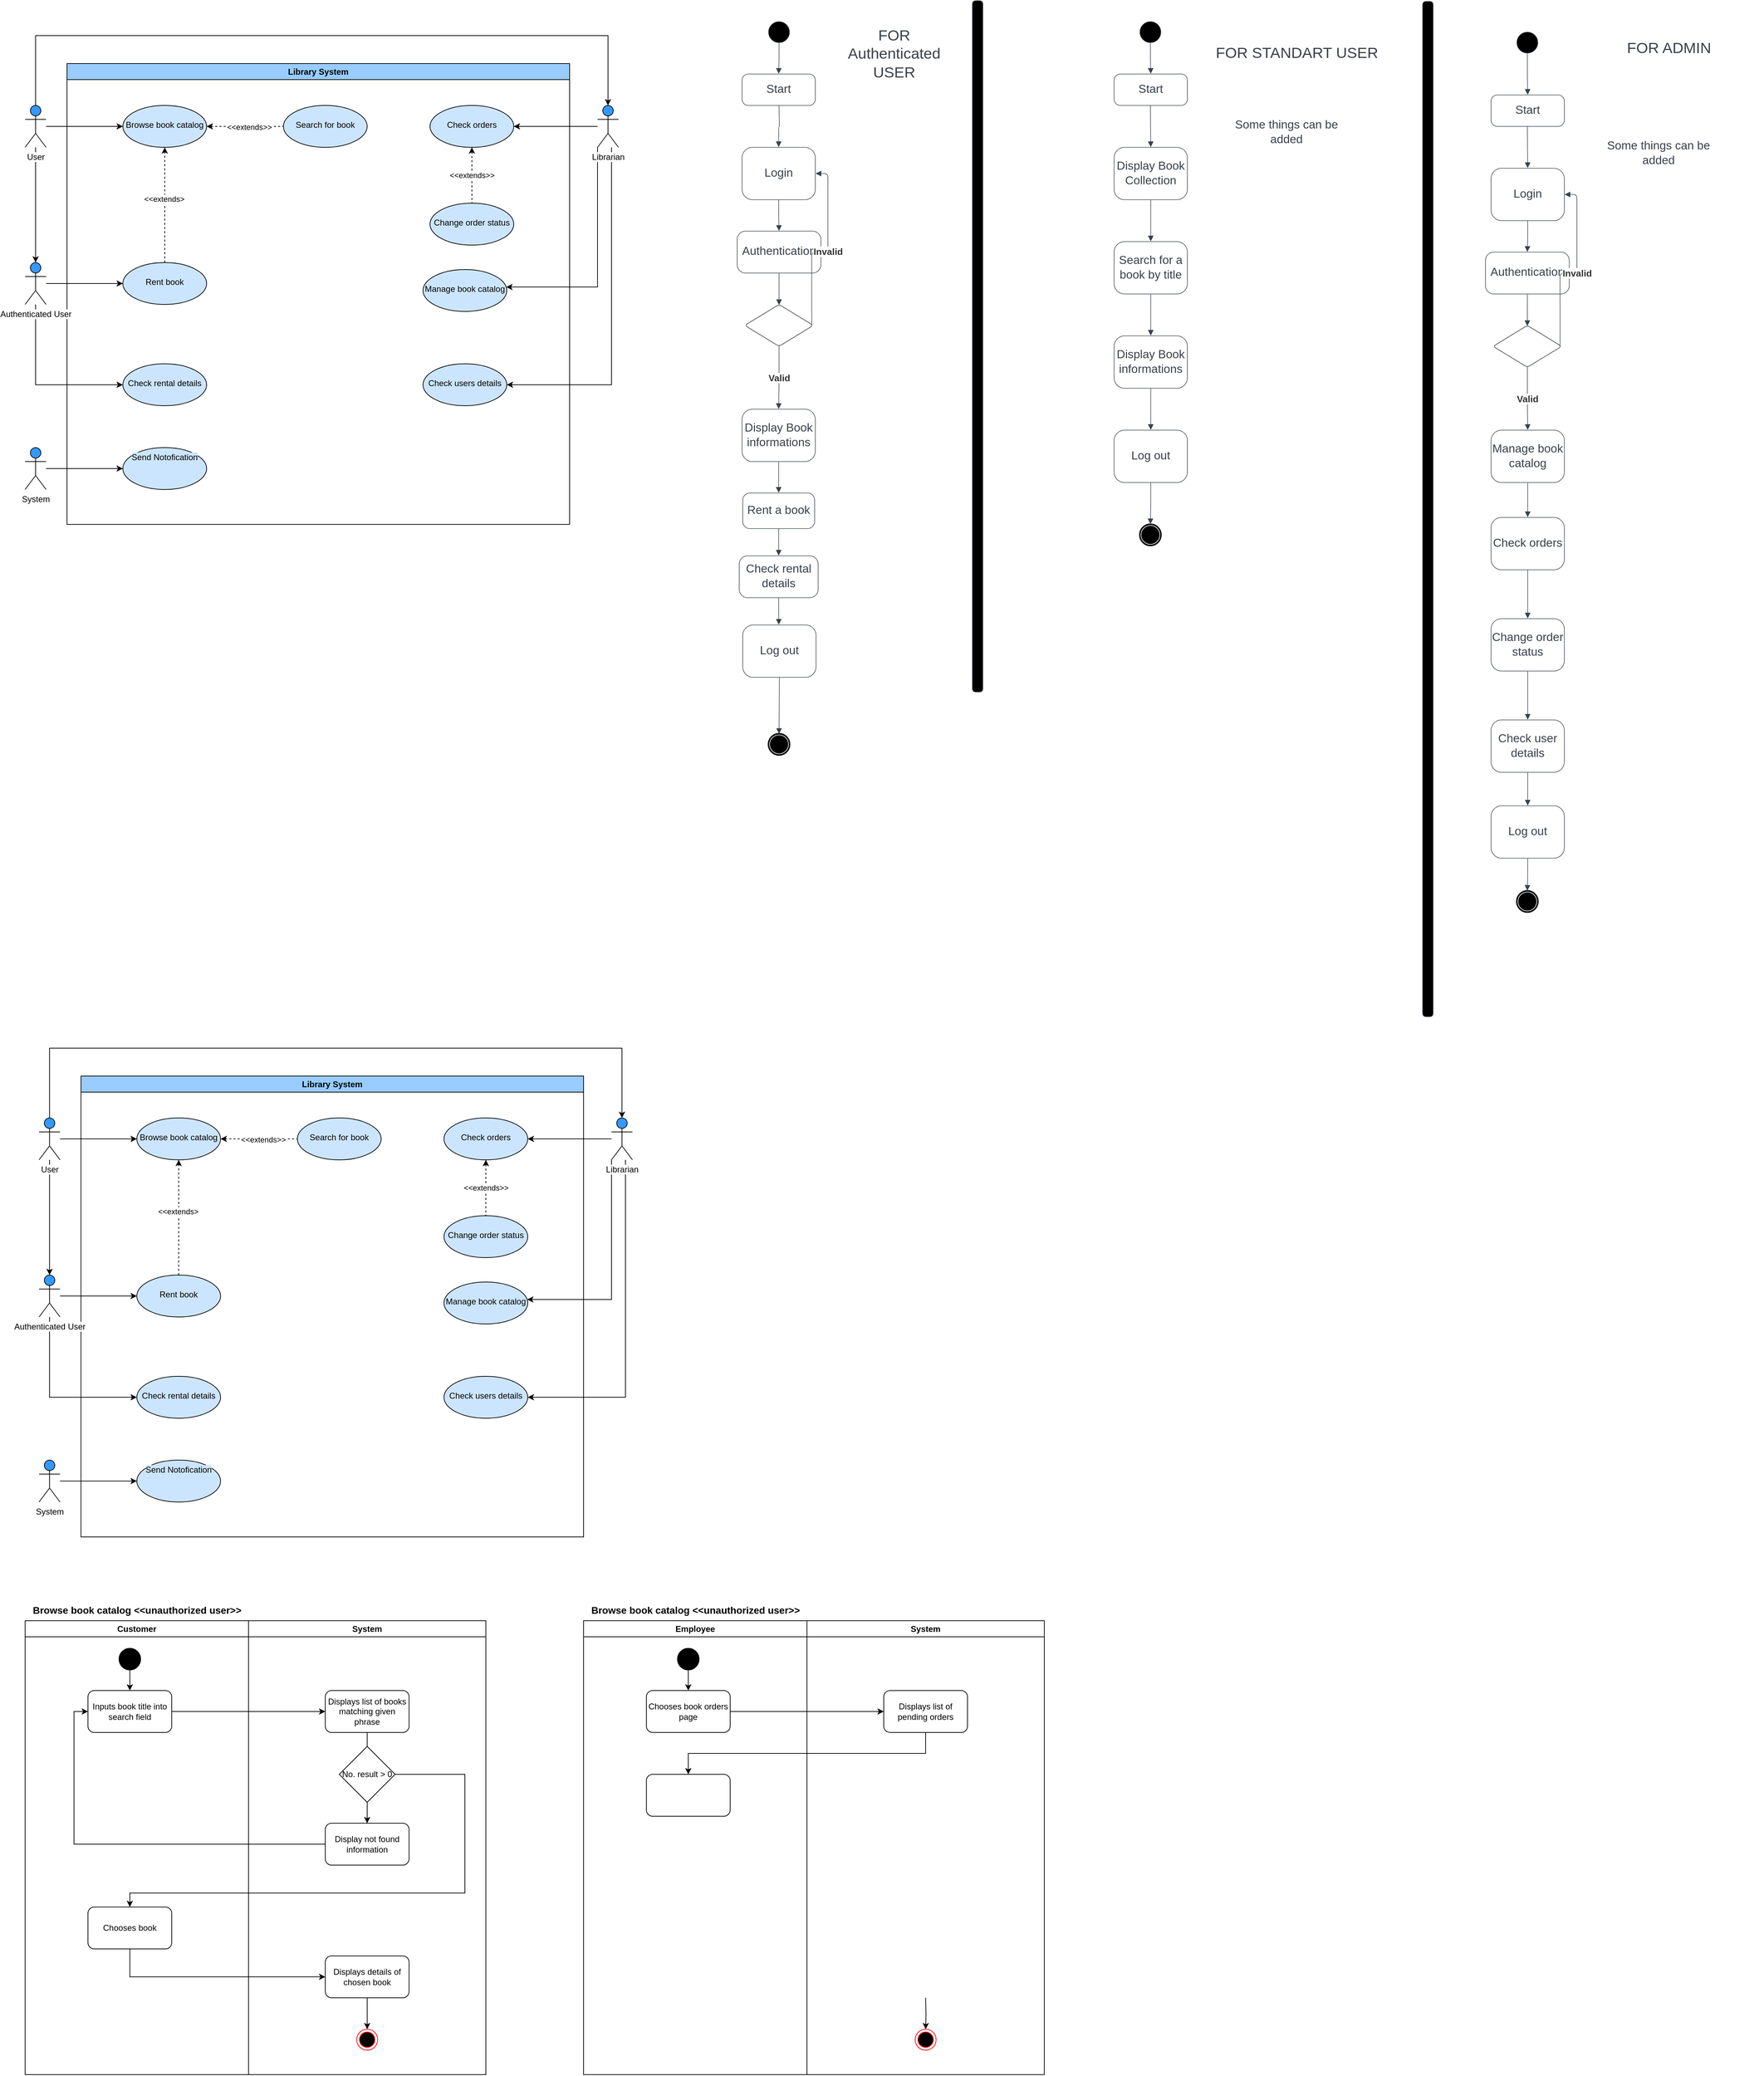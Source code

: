 <mxfile version="21.0.6" type="github"><diagram name="Page-1" id="JIOTEvRl7BfWcjZZUz3Y"><mxGraphModel dx="3348" dy="2681" grid="1" gridSize="10" guides="1" tooltips="1" connect="1" arrows="1" fold="1" page="1" pageScale="1" pageWidth="827" pageHeight="1169" math="0" shadow="0"><root><mxCell id="0"/><mxCell id="1" parent="0"/><mxCell id="bUtPxly9l3kB7rdLsP9R-1" value="Library System" style="swimlane;whiteSpace=wrap;html=1;fillColor=#99CCFF;" vertex="1" parent="1"><mxGeometry x="100" y="80" width="720" height="660" as="geometry"/></mxCell><mxCell id="bUtPxly9l3kB7rdLsP9R-2" value="" style="edgeStyle=orthogonalEdgeStyle;rounded=0;orthogonalLoop=1;jettySize=auto;html=1;endArrow=none;endFill=0;startArrow=classic;startFill=1;dashed=1;" edge="1" parent="bUtPxly9l3kB7rdLsP9R-1" source="bUtPxly9l3kB7rdLsP9R-4" target="bUtPxly9l3kB7rdLsP9R-5"><mxGeometry relative="1" as="geometry"/></mxCell><mxCell id="bUtPxly9l3kB7rdLsP9R-3" value="&amp;lt;&amp;lt;extends&amp;gt;&amp;gt;" style="edgeLabel;html=1;align=center;verticalAlign=middle;resizable=0;points=[];" vertex="1" connectable="0" parent="bUtPxly9l3kB7rdLsP9R-2"><mxGeometry x="0.1" y="-1" relative="1" as="geometry"><mxPoint as="offset"/></mxGeometry></mxCell><mxCell id="bUtPxly9l3kB7rdLsP9R-4" value="&lt;br&gt;Browse book catalog" style="ellipse;whiteSpace=wrap;html=1;verticalAlign=top;fillColor=#CCE5FF;" vertex="1" parent="bUtPxly9l3kB7rdLsP9R-1"><mxGeometry x="80" y="60" width="120" height="60" as="geometry"/></mxCell><mxCell id="bUtPxly9l3kB7rdLsP9R-5" value="&lt;br&gt;Search for book" style="ellipse;whiteSpace=wrap;html=1;verticalAlign=top;fillColor=#CCE5FF;" vertex="1" parent="bUtPxly9l3kB7rdLsP9R-1"><mxGeometry x="310" y="60" width="120" height="60" as="geometry"/></mxCell><mxCell id="bUtPxly9l3kB7rdLsP9R-6" style="edgeStyle=orthogonalEdgeStyle;rounded=0;orthogonalLoop=1;jettySize=auto;html=1;startArrow=none;startFill=0;endArrow=classic;endFill=1;dashed=1;" edge="1" parent="bUtPxly9l3kB7rdLsP9R-1" source="bUtPxly9l3kB7rdLsP9R-8" target="bUtPxly9l3kB7rdLsP9R-4"><mxGeometry relative="1" as="geometry"/></mxCell><mxCell id="bUtPxly9l3kB7rdLsP9R-7" value="&amp;lt;&amp;lt;extends&amp;gt;" style="edgeLabel;html=1;align=center;verticalAlign=middle;resizable=0;points=[];" vertex="1" connectable="0" parent="bUtPxly9l3kB7rdLsP9R-6"><mxGeometry x="0.111" y="1" relative="1" as="geometry"><mxPoint as="offset"/></mxGeometry></mxCell><mxCell id="bUtPxly9l3kB7rdLsP9R-8" value="&lt;br&gt;Rent book" style="ellipse;whiteSpace=wrap;html=1;verticalAlign=top;fillColor=#CCE5FF;" vertex="1" parent="bUtPxly9l3kB7rdLsP9R-1"><mxGeometry x="80" y="285" width="120" height="60" as="geometry"/></mxCell><mxCell id="bUtPxly9l3kB7rdLsP9R-9" value="&lt;br&gt;Check rental details" style="ellipse;whiteSpace=wrap;html=1;verticalAlign=top;fillColor=#CCE5FF;" vertex="1" parent="bUtPxly9l3kB7rdLsP9R-1"><mxGeometry x="80" y="430" width="120" height="60" as="geometry"/></mxCell><mxCell id="bUtPxly9l3kB7rdLsP9R-10" value="&amp;lt;&amp;lt;extends&amp;gt;&amp;gt;" style="edgeStyle=orthogonalEdgeStyle;rounded=0;orthogonalLoop=1;jettySize=auto;html=1;startArrow=classic;startFill=1;endArrow=none;endFill=0;dashed=1;" edge="1" parent="bUtPxly9l3kB7rdLsP9R-1" source="bUtPxly9l3kB7rdLsP9R-11" target="bUtPxly9l3kB7rdLsP9R-12"><mxGeometry relative="1" as="geometry"/></mxCell><mxCell id="bUtPxly9l3kB7rdLsP9R-11" value="&lt;br&gt;Check orders" style="ellipse;whiteSpace=wrap;html=1;verticalAlign=top;fillColor=#CCE5FF;" vertex="1" parent="bUtPxly9l3kB7rdLsP9R-1"><mxGeometry x="520" y="60" width="120" height="60" as="geometry"/></mxCell><mxCell id="bUtPxly9l3kB7rdLsP9R-12" value="&lt;br&gt;Change order status" style="ellipse;whiteSpace=wrap;html=1;verticalAlign=top;fillColor=#CCE5FF;" vertex="1" parent="bUtPxly9l3kB7rdLsP9R-1"><mxGeometry x="520" y="200" width="120" height="60" as="geometry"/></mxCell><mxCell id="bUtPxly9l3kB7rdLsP9R-13" value="&lt;br&gt;Manage book catalog" style="ellipse;whiteSpace=wrap;html=1;verticalAlign=top;fillColor=#CCE5FF;" vertex="1" parent="bUtPxly9l3kB7rdLsP9R-1"><mxGeometry x="510" y="295" width="120" height="60" as="geometry"/></mxCell><mxCell id="bUtPxly9l3kB7rdLsP9R-14" value="&lt;br&gt;Check users details" style="ellipse;whiteSpace=wrap;html=1;verticalAlign=top;fillColor=#CCE5FF;" vertex="1" parent="bUtPxly9l3kB7rdLsP9R-1"><mxGeometry x="510" y="430" width="120" height="60" as="geometry"/></mxCell><mxCell id="bUtPxly9l3kB7rdLsP9R-15" value="&lt;span style=&quot;background-color: rgb(204, 229, 255);&quot;&gt;Send Notofication&lt;br&gt;&lt;/span&gt;" style="ellipse;whiteSpace=wrap;html=1;verticalAlign=top;fillColor=#CCE5FF;labelBackgroundColor=#FFFFFF;" vertex="1" parent="bUtPxly9l3kB7rdLsP9R-1"><mxGeometry x="80" y="550" width="120" height="60" as="geometry"/></mxCell><mxCell id="bUtPxly9l3kB7rdLsP9R-16" value="" style="edgeStyle=orthogonalEdgeStyle;rounded=0;orthogonalLoop=1;jettySize=auto;html=1;" edge="1" parent="1" source="bUtPxly9l3kB7rdLsP9R-19" target="bUtPxly9l3kB7rdLsP9R-22"><mxGeometry relative="1" as="geometry"><mxPoint x="55" y="400" as="sourcePoint"/></mxGeometry></mxCell><mxCell id="bUtPxly9l3kB7rdLsP9R-17" value="" style="edgeStyle=orthogonalEdgeStyle;rounded=0;orthogonalLoop=1;jettySize=auto;html=1;" edge="1" parent="1" source="bUtPxly9l3kB7rdLsP9R-19" target="bUtPxly9l3kB7rdLsP9R-26"><mxGeometry relative="1" as="geometry"><Array as="points"><mxPoint x="55" y="40"/><mxPoint x="875" y="40"/></Array></mxGeometry></mxCell><mxCell id="bUtPxly9l3kB7rdLsP9R-18" value="" style="edgeStyle=orthogonalEdgeStyle;rounded=0;orthogonalLoop=1;jettySize=auto;html=1;" edge="1" parent="1" source="bUtPxly9l3kB7rdLsP9R-19" target="bUtPxly9l3kB7rdLsP9R-4"><mxGeometry relative="1" as="geometry"/></mxCell><mxCell id="bUtPxly9l3kB7rdLsP9R-19" value="&lt;span style=&quot;background-color: rgb(255, 255, 255);&quot;&gt;User&lt;/span&gt;" style="shape=umlActor;verticalLabelPosition=bottom;verticalAlign=top;html=1;outlineConnect=0;fillColor=#3399FF;" vertex="1" parent="1"><mxGeometry x="40" y="140" width="30" height="60" as="geometry"/></mxCell><mxCell id="bUtPxly9l3kB7rdLsP9R-20" value="" style="edgeStyle=orthogonalEdgeStyle;rounded=0;orthogonalLoop=1;jettySize=auto;html=1;startArrow=none;startFill=0;endArrow=classic;endFill=1;" edge="1" parent="1" source="bUtPxly9l3kB7rdLsP9R-22" target="bUtPxly9l3kB7rdLsP9R-8"><mxGeometry relative="1" as="geometry"><Array as="points"><mxPoint x="280" y="395"/></Array></mxGeometry></mxCell><mxCell id="bUtPxly9l3kB7rdLsP9R-21" value="" style="edgeStyle=orthogonalEdgeStyle;rounded=0;orthogonalLoop=1;jettySize=auto;html=1;startArrow=none;startFill=0;endArrow=classic;endFill=1;" edge="1" parent="1" source="bUtPxly9l3kB7rdLsP9R-22" target="bUtPxly9l3kB7rdLsP9R-9"><mxGeometry relative="1" as="geometry"><Array as="points"><mxPoint x="55" y="540"/></Array></mxGeometry></mxCell><mxCell id="bUtPxly9l3kB7rdLsP9R-22" value="&lt;span style=&quot;background-color: rgb(255, 255, 255);&quot;&gt;Authenticated User&lt;/span&gt;" style="shape=umlActor;verticalLabelPosition=bottom;verticalAlign=top;html=1;outlineConnect=0;fillColor=#3399FF;" vertex="1" parent="1"><mxGeometry x="40" y="365" width="30" height="60" as="geometry"/></mxCell><mxCell id="bUtPxly9l3kB7rdLsP9R-23" value="" style="edgeStyle=orthogonalEdgeStyle;rounded=0;orthogonalLoop=1;jettySize=auto;html=1;startArrow=none;startFill=0;endArrow=classic;endFill=1;" edge="1" parent="1" source="bUtPxly9l3kB7rdLsP9R-26" target="bUtPxly9l3kB7rdLsP9R-11"><mxGeometry relative="1" as="geometry"/></mxCell><mxCell id="bUtPxly9l3kB7rdLsP9R-24" value="" style="edgeStyle=orthogonalEdgeStyle;rounded=0;orthogonalLoop=1;jettySize=auto;html=1;startArrow=none;startFill=0;endArrow=classic;endFill=1;" edge="1" parent="1" source="bUtPxly9l3kB7rdLsP9R-26" target="bUtPxly9l3kB7rdLsP9R-13"><mxGeometry relative="1" as="geometry"><Array as="points"><mxPoint x="860" y="400"/></Array></mxGeometry></mxCell><mxCell id="bUtPxly9l3kB7rdLsP9R-25" value="" style="edgeStyle=orthogonalEdgeStyle;rounded=0;orthogonalLoop=1;jettySize=auto;html=1;startArrow=none;startFill=0;endArrow=classic;endFill=1;" edge="1" parent="1" source="bUtPxly9l3kB7rdLsP9R-26" target="bUtPxly9l3kB7rdLsP9R-14"><mxGeometry relative="1" as="geometry"><Array as="points"><mxPoint x="880" y="540"/></Array></mxGeometry></mxCell><mxCell id="bUtPxly9l3kB7rdLsP9R-26" value="&lt;span style=&quot;background-color: rgb(255, 255, 255);&quot;&gt;Librarian&lt;/span&gt;" style="shape=umlActor;verticalLabelPosition=bottom;verticalAlign=top;html=1;outlineConnect=0;fillColor=#3399FF;" vertex="1" parent="1"><mxGeometry x="860" y="140" width="30" height="60" as="geometry"/></mxCell><mxCell id="bUtPxly9l3kB7rdLsP9R-27" value="" style="edgeStyle=orthogonalEdgeStyle;rounded=0;orthogonalLoop=1;jettySize=auto;html=1;startArrow=none;startFill=0;endArrow=classic;endFill=1;" edge="1" parent="1" source="bUtPxly9l3kB7rdLsP9R-28" target="bUtPxly9l3kB7rdLsP9R-15"><mxGeometry relative="1" as="geometry"/></mxCell><mxCell id="bUtPxly9l3kB7rdLsP9R-28" value="System" style="shape=umlActor;verticalLabelPosition=bottom;verticalAlign=top;html=1;outlineConnect=0;labelBackgroundColor=#FFFFFF;fillColor=#3399FF;" vertex="1" parent="1"><mxGeometry x="40" y="630" width="30" height="60" as="geometry"/></mxCell><mxCell id="bUtPxly9l3kB7rdLsP9R-44" value="FOR Authenticated USER" style="html=1;overflow=block;blockSpacing=1;whiteSpace=wrap;fontSize=21.7;fontColor=#3a414a;spacing=0;fillColor=#ffffff;strokeWidth=1.5;strokeColor=none;lucidId=dtIFaW7r3uMW;" vertex="1" parent="1"><mxGeometry x="1195" y="13" width="180" height="105" as="geometry"/></mxCell><mxCell id="bUtPxly9l3kB7rdLsP9R-45" value="FOR STANDART USER" style="html=1;overflow=block;blockSpacing=1;whiteSpace=wrap;fontSize=21.7;fontColor=#3a414a;spacing=0;fillColor=#ffffff;strokeWidth=1.5;strokeColor=none;lucidId=6lIFJffSbQ6a;" vertex="1" parent="1"><mxGeometry x="1727" y="20" width="270" height="90" as="geometry"/></mxCell><mxCell id="bUtPxly9l3kB7rdLsP9R-46" value="Some things can be added" style="html=1;overflow=block;blockSpacing=1;whiteSpace=wrap;fontSize=16.7;fontColor=#3a414a;spacing=0;fillColor=#ffffff;strokeWidth=1.5;strokeColor=none;lucidId=asIFhgwXNtjs;" vertex="1" parent="1"><mxGeometry x="1757" y="155" width="180" height="45" as="geometry"/></mxCell><mxCell id="bUtPxly9l3kB7rdLsP9R-47" value="" style="html=1;overflow=block;blockSpacing=1;whiteSpace=wrap;ellipse;fillColor=#000000;fontSize=13;spacing=0;strokeColor=#3a414a;strokeOpacity=100;rounded=1;absoluteArcSize=1;arcSize=9;strokeWidth=0.8;lucidId=UjIF-0P~4gCE;" vertex="1" parent="1"><mxGeometry x="1637" y="20" width="30" height="30" as="geometry"/></mxCell><mxCell id="bUtPxly9l3kB7rdLsP9R-48" value="&lt;div style=&quot;display: flex; justify-content: center; text-align: center; align-items: baseline; font-size: 0; line-height: 1.25;margin-top: -2px;&quot;&gt;&lt;span&gt;&lt;span style=&quot;font-size:16.7px;color:#3a414a;&quot;&gt;Start&lt;/span&gt;&lt;/span&gt;&lt;/div&gt;" style="rounded=1;arcSize=20;whiteSpace=wrap;overflow=block;blockSpacing=1;html=1;fontSize=13;spacing=0;strokeColor=#3a414a;strokeOpacity=100;strokeWidth=0.8;" vertex="1" parent="1"><mxGeometry x="1600" y="95" width="105" height="45" as="geometry"/></mxCell><mxCell id="bUtPxly9l3kB7rdLsP9R-49" value="" style="html=1;jettySize=18;whiteSpace=wrap;fontSize=13;strokeColor=#3a414a;strokeOpacity=100;strokeWidth=0.8;rounded=1;arcSize=12;edgeStyle=orthogonalEdgeStyle;startArrow=none;endArrow=block;endFill=1;exitX=0.5;exitY=1.013;exitPerimeter=0;entryX=0.5;entryY=-0.008;entryPerimeter=0;lucidId=_kIFR31u8pGm;" edge="1" parent="1" source="bUtPxly9l3kB7rdLsP9R-47" target="bUtPxly9l3kB7rdLsP9R-48"><mxGeometry width="100" height="100" relative="1" as="geometry"><Array as="points"/></mxGeometry></mxCell><mxCell id="bUtPxly9l3kB7rdLsP9R-50" value="&lt;div style=&quot;display: flex; justify-content: center; text-align: center; align-items: baseline; font-size: 0; line-height: 1.25;margin-top: -2px;&quot;&gt;&lt;span&gt;&lt;span style=&quot;font-size:16.7px;color:#3a414a;&quot;&gt;Display Book Collection&lt;/span&gt;&lt;/span&gt;&lt;/div&gt;" style="rounded=1;arcSize=20;whiteSpace=wrap;overflow=block;blockSpacing=1;html=1;fontSize=13;spacing=0;strokeColor=#3a414a;strokeOpacity=100;strokeWidth=0.8;" vertex="1" parent="1"><mxGeometry x="1600" y="200" width="105" height="75" as="geometry"/></mxCell><mxCell id="bUtPxly9l3kB7rdLsP9R-51" value="" style="html=1;jettySize=18;whiteSpace=wrap;fontSize=13;strokeColor=#3a414a;strokeOpacity=100;strokeWidth=0.8;rounded=1;arcSize=12;edgeStyle=orthogonalEdgeStyle;startArrow=block;startFill=1;endArrow=none;exitX=0.5;exitY=-0.005;exitPerimeter=0;lucidId=kmIFriYHmGMq;" edge="1" parent="1" source="bUtPxly9l3kB7rdLsP9R-50"><mxGeometry width="100" height="100" relative="1" as="geometry"><Array as="points"/><mxPoint x="1652" y="140" as="targetPoint"/></mxGeometry></mxCell><mxCell id="bUtPxly9l3kB7rdLsP9R-52" value="&lt;div style=&quot;display: flex; justify-content: center; text-align: center; align-items: baseline; font-size: 0; line-height: 1.25;margin-top: -2px;&quot;&gt;&lt;span&gt;&lt;span style=&quot;font-size:16.7px;color:#3a414a;&quot;&gt;Search for a book by title&lt;/span&gt;&lt;/span&gt;&lt;/div&gt;" style="rounded=1;arcSize=20;whiteSpace=wrap;overflow=block;blockSpacing=1;html=1;fontSize=13;spacing=0;strokeColor=#3a414a;strokeOpacity=100;strokeWidth=0.8;" vertex="1" parent="1"><mxGeometry x="1600" y="335" width="105" height="75" as="geometry"/></mxCell><mxCell id="bUtPxly9l3kB7rdLsP9R-53" value="" style="html=1;jettySize=18;whiteSpace=wrap;fontSize=13;strokeColor=#3a414a;strokeOpacity=100;strokeWidth=0.8;rounded=1;arcSize=12;edgeStyle=orthogonalEdgeStyle;startArrow=none;endArrow=block;endFill=1;exitX=0.5;exitY=1.005;exitPerimeter=0;entryX=0.5;entryY=-0.005;entryPerimeter=0;lucidId=NnIF_QvMdPWX;" edge="1" parent="1" source="bUtPxly9l3kB7rdLsP9R-50" target="bUtPxly9l3kB7rdLsP9R-52"><mxGeometry width="100" height="100" relative="1" as="geometry"><Array as="points"/></mxGeometry></mxCell><mxCell id="bUtPxly9l3kB7rdLsP9R-54" value="&lt;div style=&quot;display: flex; justify-content: center; text-align: center; align-items: baseline; font-size: 0; line-height: 1.25;margin-top: -2px;&quot;&gt;&lt;span&gt;&lt;span style=&quot;font-size:16.7px;color:#3a414a;&quot;&gt;Display Book informations&lt;/span&gt;&lt;/span&gt;&lt;/div&gt;" style="rounded=1;arcSize=20;whiteSpace=wrap;overflow=block;blockSpacing=1;html=1;fontSize=13;spacing=0;strokeColor=#3a414a;strokeOpacity=100;strokeWidth=0.8;" vertex="1" parent="1"><mxGeometry x="1600" y="470" width="105" height="75" as="geometry"/></mxCell><mxCell id="bUtPxly9l3kB7rdLsP9R-55" value="" style="html=1;jettySize=18;whiteSpace=wrap;fontSize=13;strokeColor=#3a414a;strokeOpacity=100;strokeWidth=0.8;rounded=1;arcSize=12;edgeStyle=orthogonalEdgeStyle;startArrow=none;endArrow=block;endFill=1;exitX=0.5;exitY=1.005;exitPerimeter=0;entryX=0.5;entryY=-0.005;entryPerimeter=0;lucidId=xqIF014-aS3d;" edge="1" parent="1" source="bUtPxly9l3kB7rdLsP9R-52" target="bUtPxly9l3kB7rdLsP9R-54"><mxGeometry width="100" height="100" relative="1" as="geometry"><Array as="points"/></mxGeometry></mxCell><mxCell id="bUtPxly9l3kB7rdLsP9R-56" value="&lt;div style=&quot;display: flex; justify-content: center; text-align: center; align-items: baseline; font-size: 0; line-height: 1.25;margin-top: -2px;&quot;&gt;&lt;span&gt;&lt;span style=&quot;font-size:16.7px;color:#3a414a;&quot;&gt;Log out&lt;/span&gt;&lt;/span&gt;&lt;/div&gt;" style="rounded=1;arcSize=20;whiteSpace=wrap;overflow=block;blockSpacing=1;html=1;fontSize=13;spacing=0;strokeColor=#3a414a;strokeOpacity=100;strokeWidth=0.8;" vertex="1" parent="1"><mxGeometry x="1600" y="605" width="105" height="75" as="geometry"/></mxCell><mxCell id="bUtPxly9l3kB7rdLsP9R-57" value="" style="html=1;jettySize=18;whiteSpace=wrap;fontSize=13;strokeColor=#3a414a;strokeOpacity=100;strokeWidth=0.8;rounded=1;arcSize=12;edgeStyle=orthogonalEdgeStyle;startArrow=none;endArrow=block;endFill=1;exitX=0.5;exitY=1.005;exitPerimeter=0;entryX=0.5;entryY=-0.005;entryPerimeter=0;lucidId=7qIFzQ4yajrv;" edge="1" parent="1" source="bUtPxly9l3kB7rdLsP9R-54" target="bUtPxly9l3kB7rdLsP9R-56"><mxGeometry width="100" height="100" relative="1" as="geometry"><Array as="points"/></mxGeometry></mxCell><mxCell id="bUtPxly9l3kB7rdLsP9R-58" value="" style="html=1;overflow=block;blockSpacing=1;whiteSpace=wrap;fillColor=#000000;fontSize=13;spacing=0;strokeColor=#3a414a;strokeOpacity=100;rounded=1;absoluteArcSize=1;arcSize=9;strokeWidth=0.8;lucidId=LsIFtpTBgD~2;" vertex="1" parent="1"><mxGeometry x="1397" y="-10" width="15" height="990" as="geometry"/></mxCell><mxCell id="bUtPxly9l3kB7rdLsP9R-59" value="" style="html=1;overflow=block;blockSpacing=1;whiteSpace=wrap;ellipse;fillColor=#000000;fontSize=13;spacing=0;strokeColor=#3a414a;strokeOpacity=100;rounded=1;absoluteArcSize=1;arcSize=9;strokeWidth=0.8;lucidId=YsIFDZSi7_R1;" vertex="1" parent="1"><mxGeometry x="1105" y="20" width="30" height="30" as="geometry"/></mxCell><mxCell id="bUtPxly9l3kB7rdLsP9R-60" value="&lt;div style=&quot;display: flex; justify-content: center; text-align: center; align-items: baseline; font-size: 0; line-height: 1.25;margin-top: -2px;&quot;&gt;&lt;span&gt;&lt;span style=&quot;font-size:16.7px;color:#3a414a;&quot;&gt;Start&lt;/span&gt;&lt;/span&gt;&lt;/div&gt;" style="rounded=1;arcSize=20;whiteSpace=wrap;overflow=block;blockSpacing=1;html=1;fontSize=13;spacing=0;strokeColor=#3a414a;strokeOpacity=100;strokeWidth=0.8;" vertex="1" parent="1"><mxGeometry x="1067" y="95" width="105" height="45" as="geometry"/></mxCell><mxCell id="bUtPxly9l3kB7rdLsP9R-61" value="" style="html=1;jettySize=18;whiteSpace=wrap;fontSize=13;strokeColor=#3a414a;strokeOpacity=100;strokeWidth=0.8;rounded=1;arcSize=12;edgeStyle=orthogonalEdgeStyle;startArrow=none;endArrow=block;endFill=1;exitX=0.5;exitY=1.013;exitPerimeter=0;entryX=0.5;entryY=-0.008;entryPerimeter=0;lucidId=YsIFwZjE_Po.;" edge="1" parent="1" source="bUtPxly9l3kB7rdLsP9R-59" target="bUtPxly9l3kB7rdLsP9R-60"><mxGeometry width="100" height="100" relative="1" as="geometry"><Array as="points"/></mxGeometry></mxCell><mxCell id="bUtPxly9l3kB7rdLsP9R-62" value="&lt;div style=&quot;display: flex; justify-content: center; text-align: center; align-items: baseline; font-size: 0; line-height: 1.25;margin-top: -2px;&quot;&gt;&lt;span&gt;&lt;span style=&quot;font-size:16.7px;color:#3a414a;&quot;&gt;Login&lt;/span&gt;&lt;/span&gt;&lt;/div&gt;" style="rounded=1;arcSize=20;whiteSpace=wrap;overflow=block;blockSpacing=1;html=1;fontSize=13;spacing=0;strokeColor=#3a414a;strokeOpacity=100;strokeWidth=0.8;" vertex="1" parent="1"><mxGeometry x="1067" y="200" width="105" height="75" as="geometry"/></mxCell><mxCell id="bUtPxly9l3kB7rdLsP9R-63" value="" style="html=1;jettySize=18;whiteSpace=wrap;fontSize=13;strokeColor=#3a414a;strokeOpacity=100;strokeWidth=0.8;rounded=1;arcSize=12;edgeStyle=orthogonalEdgeStyle;startArrow=block;startFill=1;endArrow=none;exitX=0.5;exitY=-0.005;exitPerimeter=0;lucidId=YsIFyELnceS3;" edge="1" parent="1" source="bUtPxly9l3kB7rdLsP9R-62"><mxGeometry width="100" height="100" relative="1" as="geometry"><Array as="points"/><mxPoint x="1120" y="140" as="targetPoint"/></mxGeometry></mxCell><mxCell id="bUtPxly9l3kB7rdLsP9R-64" value="&lt;div style=&quot;display: flex; justify-content: center; text-align: center; align-items: baseline; font-size: 0; line-height: 1.25;margin-top: -2px;&quot;&gt;&lt;span&gt;&lt;span style=&quot;font-size:16.7px;color:#3a414a;&quot;&gt;Authentication&lt;/span&gt;&lt;/span&gt;&lt;/div&gt;" style="rounded=1;arcSize=20;whiteSpace=wrap;overflow=block;blockSpacing=1;html=1;fontSize=13;spacing=0;strokeColor=#3a414a;strokeOpacity=100;strokeWidth=0.8;" vertex="1" parent="1"><mxGeometry x="1060" y="320" width="120" height="60" as="geometry"/></mxCell><mxCell id="bUtPxly9l3kB7rdLsP9R-65" value="" style="html=1;jettySize=18;whiteSpace=wrap;fontSize=13;strokeColor=#3a414a;strokeOpacity=100;strokeWidth=0.8;rounded=1;arcSize=12;edgeStyle=orthogonalEdgeStyle;startArrow=none;endArrow=block;endFill=1;exitX=0.5;exitY=1.005;exitPerimeter=0;entryX=0.5;entryY=-0.006;entryPerimeter=0;lucidId=YsIF8NIH8Fv1;" edge="1" parent="1" source="bUtPxly9l3kB7rdLsP9R-62" target="bUtPxly9l3kB7rdLsP9R-64"><mxGeometry width="100" height="100" relative="1" as="geometry"><Array as="points"/></mxGeometry></mxCell><mxCell id="bUtPxly9l3kB7rdLsP9R-66" value="&lt;div style=&quot;display: flex; justify-content: center; text-align: center; align-items: baseline; font-size: 0; line-height: 1.25;margin-top: -2px;&quot;&gt;&lt;span&gt;&lt;span style=&quot;font-size:16.7px;color:#3a414a;&quot;&gt;Display Book informations&lt;/span&gt;&lt;/span&gt;&lt;/div&gt;" style="rounded=1;arcSize=20;whiteSpace=wrap;overflow=block;blockSpacing=1;html=1;fontSize=13;spacing=0;strokeColor=#3a414a;strokeOpacity=100;strokeWidth=0.8;" vertex="1" parent="1"><mxGeometry x="1067" y="575" width="105" height="75" as="geometry"/></mxCell><mxCell id="bUtPxly9l3kB7rdLsP9R-67" value="&lt;div style=&quot;display: flex; justify-content: center; text-align: center; align-items: baseline; font-size: 0; line-height: 1.25;margin-top: -2px;&quot;&gt;&lt;span&gt;&lt;span style=&quot;font-size:16.7px;color:#3a414a;&quot;&gt;Log out&lt;/span&gt;&lt;/span&gt;&lt;/div&gt;" style="rounded=1;arcSize=20;whiteSpace=wrap;overflow=block;blockSpacing=1;html=1;fontSize=13;spacing=0;strokeColor=#3a414a;strokeOpacity=100;strokeWidth=0.8;" vertex="1" parent="1"><mxGeometry x="1068" y="884" width="105" height="75" as="geometry"/></mxCell><mxCell id="bUtPxly9l3kB7rdLsP9R-68" value="" style="html=1;overflow=block;blockSpacing=1;whiteSpace=wrap;shape=rhombus;fontSize=13;spacing=0;strokeColor=#3a414a;strokeOpacity=100;rounded=1;absoluteArcSize=1;arcSize=9;strokeWidth=0.8;lucidId=juIFUJPsQ3Ek;" vertex="1" parent="1"><mxGeometry x="1071" y="425" width="98" height="60" as="geometry"/></mxCell><mxCell id="bUtPxly9l3kB7rdLsP9R-69" value="" style="html=1;jettySize=18;whiteSpace=wrap;fontSize=13.3;fontColor=#333333;fontStyle=1;strokeColor=#3a414a;strokeOpacity=100;strokeWidth=0.8;rounded=1;arcSize=12;edgeStyle=orthogonalEdgeStyle;startArrow=none;endArrow=block;endFill=1;exitX=0.978;exitY=0.5;exitPerimeter=0;entryX=1.004;entryY=0.5;entryPerimeter=0;lucidId=BuIFOaardELD;" edge="1" parent="1" source="bUtPxly9l3kB7rdLsP9R-68" target="bUtPxly9l3kB7rdLsP9R-62"><mxGeometry width="100" height="100" relative="1" as="geometry"><Array as="points"/></mxGeometry></mxCell><mxCell id="bUtPxly9l3kB7rdLsP9R-70" value="Invalid" style="text;html=1;resizable=0;labelBackgroundColor=default;align=center;verticalAlign=middle;fontStyle=1;fontColor=#333333;fontSize=13.3;" vertex="1" parent="bUtPxly9l3kB7rdLsP9R-69"><mxGeometry relative="1" as="geometry"><mxPoint as="offset"/></mxGeometry></mxCell><mxCell id="bUtPxly9l3kB7rdLsP9R-71" value="" style="html=1;jettySize=18;whiteSpace=wrap;fontSize=13.3;fontColor=#333333;fontStyle=1;strokeColor=#3a414a;strokeOpacity=100;strokeWidth=0.8;rounded=1;arcSize=12;edgeStyle=orthogonalEdgeStyle;startArrow=none;endArrow=block;endFill=1;exitX=0.5;exitY=0.985;exitPerimeter=0;entryX=0.5;entryY=-0.005;entryPerimeter=0;lucidId=NuIF-tX4oW5J;" edge="1" parent="1" source="bUtPxly9l3kB7rdLsP9R-68" target="bUtPxly9l3kB7rdLsP9R-66"><mxGeometry width="100" height="100" relative="1" as="geometry"><Array as="points"/></mxGeometry></mxCell><mxCell id="bUtPxly9l3kB7rdLsP9R-72" value="Valid" style="text;html=1;resizable=0;labelBackgroundColor=default;align=center;verticalAlign=middle;fontStyle=1;fontColor=#333333;fontSize=13.3;" vertex="1" parent="bUtPxly9l3kB7rdLsP9R-71"><mxGeometry relative="1" as="geometry"/></mxCell><mxCell id="bUtPxly9l3kB7rdLsP9R-73" value="" style="html=1;jettySize=18;whiteSpace=wrap;fontSize=13;strokeColor=#3a414a;strokeOpacity=100;strokeWidth=0.8;rounded=1;arcSize=12;edgeStyle=orthogonalEdgeStyle;startArrow=none;endArrow=block;endFill=1;exitX=0.5;exitY=1.006;exitPerimeter=0;entryX=0.5;entryY=0.015;entryPerimeter=0;lucidId=9uIFJHMMjAmJ;" edge="1" parent="1" source="bUtPxly9l3kB7rdLsP9R-64" target="bUtPxly9l3kB7rdLsP9R-68"><mxGeometry width="100" height="100" relative="1" as="geometry"><Array as="points"/></mxGeometry></mxCell><mxCell id="bUtPxly9l3kB7rdLsP9R-74" value="" style="html=1;overflow=block;blockSpacing=1;whiteSpace=wrap;fillColor=#000000;fontSize=13;spacing=0;strokeColor=#3a414a;strokeOpacity=100;rounded=1;absoluteArcSize=1;arcSize=9;strokeWidth=0.8;lucidId=aIIF8Daj6F7F;" vertex="1" parent="1"><mxGeometry x="2042" y="-9" width="15" height="1454" as="geometry"/></mxCell><mxCell id="bUtPxly9l3kB7rdLsP9R-75" value="&lt;div style=&quot;display: flex; justify-content: center; text-align: center; align-items: baseline; font-size: 0; line-height: 1.25;margin-top: -2px;&quot;&gt;&lt;span&gt;&lt;span style=&quot;font-size:16.7px;color:#3a414a;&quot;&gt;Rent a book&lt;/span&gt;&lt;/span&gt;&lt;/div&gt;" style="rounded=1;arcSize=20;whiteSpace=wrap;overflow=block;blockSpacing=1;html=1;fontSize=13;spacing=0;strokeColor=#3a414a;strokeOpacity=100;strokeWidth=0.8;" vertex="1" parent="1"><mxGeometry x="1068" y="695" width="103" height="51" as="geometry"/></mxCell><mxCell id="bUtPxly9l3kB7rdLsP9R-76" value="" style="html=1;jettySize=18;whiteSpace=wrap;fontSize=13;strokeColor=#3a414a;strokeOpacity=100;strokeWidth=0.8;rounded=1;arcSize=12;edgeStyle=orthogonalEdgeStyle;startArrow=none;endArrow=block;endFill=1;exitX=0.5;exitY=1.005;exitPerimeter=0;entryX=0.5;entryY=-0.007;entryPerimeter=0;lucidId=xJIFmHOHnbIs;" edge="1" parent="1" source="bUtPxly9l3kB7rdLsP9R-66" target="bUtPxly9l3kB7rdLsP9R-75"><mxGeometry width="100" height="100" relative="1" as="geometry"><Array as="points"/></mxGeometry></mxCell><mxCell id="bUtPxly9l3kB7rdLsP9R-77" value="&lt;div style=&quot;display: flex; justify-content: center; text-align: center; align-items: baseline; font-size: 0; line-height: 1.25;margin-top: -2px;&quot;&gt;&lt;span&gt;&lt;span style=&quot;font-size:16.7px;color:#3a414a;&quot;&gt;Check rental details&lt;/span&gt;&lt;/span&gt;&lt;/div&gt;" style="rounded=1;arcSize=20;whiteSpace=wrap;overflow=block;blockSpacing=1;html=1;fontSize=13;spacing=0;strokeColor=#3a414a;strokeOpacity=100;strokeWidth=0.8;" vertex="1" parent="1"><mxGeometry x="1063" y="785" width="113" height="60" as="geometry"/></mxCell><mxCell id="bUtPxly9l3kB7rdLsP9R-78" value="" style="html=1;jettySize=18;whiteSpace=wrap;fontSize=13;strokeColor=#3a414a;strokeOpacity=100;strokeWidth=0.8;rounded=1;arcSize=12;edgeStyle=orthogonalEdgeStyle;startArrow=none;endArrow=block;endFill=1;exitX=0.5;exitY=1.007;exitPerimeter=0;entryX=0.5;entryY=-0.006;entryPerimeter=0;lucidId=5JIF4z9oUx0N;" edge="1" parent="1" source="bUtPxly9l3kB7rdLsP9R-75" target="bUtPxly9l3kB7rdLsP9R-77"><mxGeometry width="100" height="100" relative="1" as="geometry"><Array as="points"/></mxGeometry></mxCell><mxCell id="bUtPxly9l3kB7rdLsP9R-79" value="" style="html=1;jettySize=18;whiteSpace=wrap;fontSize=13;strokeColor=#3a414a;strokeOpacity=100;strokeWidth=0.8;rounded=1;arcSize=12;edgeStyle=orthogonalEdgeStyle;startArrow=none;endArrow=block;endFill=1;exitX=0.5;exitY=1.006;exitPerimeter=0;entryX=0.492;entryY=-0.005;entryPerimeter=0;lucidId=-JIFE2d~gYi6;" edge="1" parent="1" source="bUtPxly9l3kB7rdLsP9R-77" target="bUtPxly9l3kB7rdLsP9R-67"><mxGeometry width="100" height="100" relative="1" as="geometry"><Array as="points"/></mxGeometry></mxCell><mxCell id="bUtPxly9l3kB7rdLsP9R-80" value="" style="html=1;overflow=block;blockSpacing=1;whiteSpace=wrap;shape=mxgraph.bpmn.shape;outline=end;symbol=terminate;strokeColor=#000000;fillColor=#ffffff;fontSize=13;spacing=0;strokeOpacity=100;rounded=1;absoluteArcSize=1;arcSize=9;strokeWidth=0.8;lucidId=oKIF.gBg-P4m;" vertex="1" parent="1"><mxGeometry x="1637" y="740" width="30" height="30" as="geometry"/></mxCell><mxCell id="bUtPxly9l3kB7rdLsP9R-81" value="" style="html=1;jettySize=18;whiteSpace=wrap;fontSize=13;strokeColor=#3a414a;strokeOpacity=100;strokeWidth=0.8;rounded=1;arcSize=12;edgeStyle=orthogonalEdgeStyle;startArrow=none;endArrow=block;endFill=1;exitX=0.5;exitY=1.005;exitPerimeter=0;entryX=0.5;entryY=-0.013;entryPerimeter=0;lucidId=qKIFo2Cmb85w;" edge="1" parent="1" source="bUtPxly9l3kB7rdLsP9R-56" target="bUtPxly9l3kB7rdLsP9R-80"><mxGeometry width="100" height="100" relative="1" as="geometry"><Array as="points"/></mxGeometry></mxCell><mxCell id="bUtPxly9l3kB7rdLsP9R-82" value="" style="html=1;jettySize=18;whiteSpace=wrap;fontSize=13;strokeColor=#3a414a;strokeOpacity=100;strokeWidth=0.8;rounded=1;arcSize=12;edgeStyle=orthogonalEdgeStyle;startArrow=none;endArrow=block;endFill=1;exitX=0.5;exitY=1.005;exitPerimeter=0;lucidId=wKIFE-QD4DID;" edge="1" parent="1" source="bUtPxly9l3kB7rdLsP9R-67"><mxGeometry width="100" height="100" relative="1" as="geometry"><Array as="points"/><mxPoint x="1120" y="1040" as="targetPoint"/></mxGeometry></mxCell><mxCell id="bUtPxly9l3kB7rdLsP9R-83" value="" style="html=1;overflow=block;blockSpacing=1;whiteSpace=wrap;shape=mxgraph.bpmn.shape;outline=end;symbol=terminate;strokeColor=#000000;fillColor=#ffffff;fontSize=13;spacing=0;strokeOpacity=100;rounded=1;absoluteArcSize=1;arcSize=9;strokeWidth=0.8;lucidId=yKIFjKpwOr5Q;" vertex="1" parent="1"><mxGeometry x="1105" y="1040" width="30" height="30" as="geometry"/></mxCell><mxCell id="bUtPxly9l3kB7rdLsP9R-84" value="Some things can be added" style="html=1;overflow=block;blockSpacing=1;whiteSpace=wrap;fontSize=16.7;fontColor=#3a414a;spacing=0;fillColor=#ffffff;strokeWidth=1.5;strokeColor=none;lucidId=sLIFnnOMs5pQ;" vertex="1" parent="1"><mxGeometry x="2290" y="185" width="180" height="45" as="geometry"/></mxCell><mxCell id="bUtPxly9l3kB7rdLsP9R-85" value="FOR ADMIN" style="html=1;overflow=block;blockSpacing=1;whiteSpace=wrap;fontSize=21.7;fontColor=#3a414a;spacing=0;fillColor=#ffffff;strokeWidth=1.5;strokeColor=none;lucidId=sLIFKNzAB~Uc;" vertex="1" parent="1"><mxGeometry x="2260" y="13" width="270" height="90" as="geometry"/></mxCell><mxCell id="bUtPxly9l3kB7rdLsP9R-86" value="" style="html=1;overflow=block;blockSpacing=1;whiteSpace=wrap;ellipse;fillColor=#000000;fontSize=13;spacing=0;strokeColor=#3a414a;strokeOpacity=100;rounded=1;absoluteArcSize=1;arcSize=9;strokeWidth=0.8;lucidId=sLIF0BZ.GjqS;" vertex="1" parent="1"><mxGeometry x="2177" y="35" width="30" height="30" as="geometry"/></mxCell><mxCell id="bUtPxly9l3kB7rdLsP9R-87" value="" style="html=1;jettySize=18;whiteSpace=wrap;fontSize=13;strokeColor=#3a414a;strokeOpacity=100;strokeWidth=0.8;rounded=1;arcSize=12;edgeStyle=orthogonalEdgeStyle;startArrow=none;endArrow=block;endFill=1;exitX=0.5;exitY=1.013;exitPerimeter=0;entryX=0.5;entryY=-0.008;entryPerimeter=0;lucidId=sLIF7l0V9sEY;" edge="1" parent="1" source="bUtPxly9l3kB7rdLsP9R-86" target="bUtPxly9l3kB7rdLsP9R-90"><mxGeometry width="100" height="100" relative="1" as="geometry"><Array as="points"/></mxGeometry></mxCell><mxCell id="bUtPxly9l3kB7rdLsP9R-88" value="&lt;div style=&quot;display: flex; justify-content: center; text-align: center; align-items: baseline; font-size: 0; line-height: 1.25;margin-top: -2px;&quot;&gt;&lt;span&gt;&lt;span style=&quot;font-size:16.7px;color:#3a414a;&quot;&gt;Check orders&lt;/span&gt;&lt;/span&gt;&lt;/div&gt;" style="rounded=1;arcSize=20;whiteSpace=wrap;overflow=block;blockSpacing=1;html=1;fontSize=13;spacing=0;strokeColor=#3a414a;strokeOpacity=100;strokeWidth=0.8;" vertex="1" parent="1"><mxGeometry x="2140" y="730" width="105" height="75" as="geometry"/></mxCell><mxCell id="bUtPxly9l3kB7rdLsP9R-89" value="" style="html=1;overflow=block;blockSpacing=1;whiteSpace=wrap;shape=mxgraph.bpmn.shape;outline=end;symbol=terminate;strokeColor=#000000;fillColor=#ffffff;fontSize=13;spacing=0;strokeOpacity=100;rounded=1;absoluteArcSize=1;arcSize=9;strokeWidth=0.8;lucidId=sLIFuH7s8dBn;" vertex="1" parent="1"><mxGeometry x="2177" y="1265" width="30" height="30" as="geometry"/></mxCell><mxCell id="bUtPxly9l3kB7rdLsP9R-90" value="&lt;div style=&quot;display: flex; justify-content: center; text-align: center; align-items: baseline; font-size: 0; line-height: 1.25;margin-top: -2px;&quot;&gt;&lt;span&gt;&lt;span style=&quot;font-size:16.7px;color:#3a414a;&quot;&gt;Start&lt;/span&gt;&lt;/span&gt;&lt;/div&gt;" style="rounded=1;arcSize=20;whiteSpace=wrap;overflow=block;blockSpacing=1;html=1;fontSize=13;spacing=0;strokeColor=#3a414a;strokeOpacity=100;strokeWidth=0.8;" vertex="1" parent="1"><mxGeometry x="2140" y="125" width="105" height="45" as="geometry"/></mxCell><mxCell id="bUtPxly9l3kB7rdLsP9R-91" value="&lt;div style=&quot;display: flex; justify-content: center; text-align: center; align-items: baseline; font-size: 0; line-height: 1.25;margin-top: -2px;&quot;&gt;&lt;span&gt;&lt;span style=&quot;font-size:16.7px;color:#3a414a;&quot;&gt;Login&lt;/span&gt;&lt;/span&gt;&lt;/div&gt;" style="rounded=1;arcSize=20;whiteSpace=wrap;overflow=block;blockSpacing=1;html=1;fontSize=13;spacing=0;strokeColor=#3a414a;strokeOpacity=100;strokeWidth=0.8;" vertex="1" parent="1"><mxGeometry x="2140" y="230" width="105" height="75" as="geometry"/></mxCell><mxCell id="bUtPxly9l3kB7rdLsP9R-92" value="" style="html=1;jettySize=18;whiteSpace=wrap;fontSize=13;strokeColor=#3a414a;strokeOpacity=100;strokeWidth=0.8;rounded=1;arcSize=12;edgeStyle=orthogonalEdgeStyle;startArrow=block;startFill=1;endArrow=none;exitX=0.5;exitY=-0.005;exitPerimeter=0;lucidId=7LIFKB~dmItU;" edge="1" parent="1" source="bUtPxly9l3kB7rdLsP9R-91"><mxGeometry width="100" height="100" relative="1" as="geometry"><Array as="points"/><mxPoint x="2192" y="170" as="targetPoint"/></mxGeometry></mxCell><mxCell id="bUtPxly9l3kB7rdLsP9R-93" value="&lt;div style=&quot;display: flex; justify-content: center; text-align: center; align-items: baseline; font-size: 0; line-height: 1.25;margin-top: -2px;&quot;&gt;&lt;span&gt;&lt;span style=&quot;font-size:16.7px;color:#3a414a;&quot;&gt;Authentication&lt;/span&gt;&lt;/span&gt;&lt;/div&gt;" style="rounded=1;arcSize=20;whiteSpace=wrap;overflow=block;blockSpacing=1;html=1;fontSize=13;spacing=0;strokeColor=#3a414a;strokeOpacity=100;strokeWidth=0.8;" vertex="1" parent="1"><mxGeometry x="2132" y="350" width="120" height="60" as="geometry"/></mxCell><mxCell id="bUtPxly9l3kB7rdLsP9R-94" value="" style="html=1;jettySize=18;whiteSpace=wrap;fontSize=13;strokeColor=#3a414a;strokeOpacity=100;strokeWidth=0.8;rounded=1;arcSize=12;edgeStyle=orthogonalEdgeStyle;startArrow=none;endArrow=block;endFill=1;exitX=0.5;exitY=1.005;exitPerimeter=0;entryX=0.5;entryY=-0.006;entryPerimeter=0;lucidId=7LIF1ubFG0G~;" edge="1" parent="1" source="bUtPxly9l3kB7rdLsP9R-91" target="bUtPxly9l3kB7rdLsP9R-93"><mxGeometry width="100" height="100" relative="1" as="geometry"><Array as="points"/></mxGeometry></mxCell><mxCell id="bUtPxly9l3kB7rdLsP9R-95" value="&lt;div style=&quot;display: flex; justify-content: center; text-align: center; align-items: baseline; font-size: 0; line-height: 1.25;margin-top: -2px;&quot;&gt;&lt;span&gt;&lt;span style=&quot;font-size:16.7px;color:#3a414a;&quot;&gt;Manage book catalog&lt;/span&gt;&lt;/span&gt;&lt;/div&gt;" style="rounded=1;arcSize=20;whiteSpace=wrap;overflow=block;blockSpacing=1;html=1;fontSize=13;spacing=0;strokeColor=#3a414a;strokeOpacity=100;strokeWidth=0.8;" vertex="1" parent="1"><mxGeometry x="2140" y="605" width="105" height="75" as="geometry"/></mxCell><mxCell id="bUtPxly9l3kB7rdLsP9R-96" value="" style="html=1;overflow=block;blockSpacing=1;whiteSpace=wrap;shape=rhombus;fontSize=13;spacing=0;strokeColor=#3a414a;strokeOpacity=100;rounded=1;absoluteArcSize=1;arcSize=9;strokeWidth=0.8;lucidId=7LIFvsR5Ldqb;" vertex="1" parent="1"><mxGeometry x="2143" y="455" width="98" height="60" as="geometry"/></mxCell><mxCell id="bUtPxly9l3kB7rdLsP9R-97" value="" style="html=1;jettySize=18;whiteSpace=wrap;fontSize=13.3;fontColor=#333333;fontStyle=1;strokeColor=#3a414a;strokeOpacity=100;strokeWidth=0.8;rounded=1;arcSize=12;edgeStyle=orthogonalEdgeStyle;startArrow=none;endArrow=block;endFill=1;exitX=0.978;exitY=0.5;exitPerimeter=0;entryX=1.004;entryY=0.5;entryPerimeter=0;lucidId=7LIFmOln.9DL;" edge="1" parent="1" source="bUtPxly9l3kB7rdLsP9R-96" target="bUtPxly9l3kB7rdLsP9R-91"><mxGeometry width="100" height="100" relative="1" as="geometry"><Array as="points"/></mxGeometry></mxCell><mxCell id="bUtPxly9l3kB7rdLsP9R-98" value="Invalid" style="text;html=1;resizable=0;labelBackgroundColor=default;align=center;verticalAlign=middle;fontStyle=1;fontColor=#333333;fontSize=13.3;" vertex="1" parent="bUtPxly9l3kB7rdLsP9R-97"><mxGeometry relative="1" as="geometry"><mxPoint as="offset"/></mxGeometry></mxCell><mxCell id="bUtPxly9l3kB7rdLsP9R-99" value="" style="html=1;jettySize=18;whiteSpace=wrap;fontSize=13.3;fontColor=#333333;fontStyle=1;strokeColor=#3a414a;strokeOpacity=100;strokeWidth=0.8;rounded=1;arcSize=12;edgeStyle=orthogonalEdgeStyle;startArrow=none;endArrow=block;endFill=1;exitX=0.5;exitY=0.985;exitPerimeter=0;entryX=0.5;entryY=-0.005;entryPerimeter=0;lucidId=7LIFHrnUyWea;" edge="1" parent="1" source="bUtPxly9l3kB7rdLsP9R-96" target="bUtPxly9l3kB7rdLsP9R-95"><mxGeometry width="100" height="100" relative="1" as="geometry"><Array as="points"/></mxGeometry></mxCell><mxCell id="bUtPxly9l3kB7rdLsP9R-100" value="Valid" style="text;html=1;resizable=0;labelBackgroundColor=default;align=center;verticalAlign=middle;fontStyle=1;fontColor=#333333;fontSize=13.3;" vertex="1" parent="bUtPxly9l3kB7rdLsP9R-99"><mxGeometry relative="1" as="geometry"/></mxCell><mxCell id="bUtPxly9l3kB7rdLsP9R-101" value="" style="html=1;jettySize=18;whiteSpace=wrap;fontSize=13;strokeColor=#3a414a;strokeOpacity=100;strokeWidth=0.8;rounded=1;arcSize=12;edgeStyle=orthogonalEdgeStyle;startArrow=none;endArrow=block;endFill=1;exitX=0.5;exitY=1.006;exitPerimeter=0;entryX=0.5;entryY=0.015;entryPerimeter=0;lucidId=7LIFRWm-Uosi;" edge="1" parent="1" source="bUtPxly9l3kB7rdLsP9R-93" target="bUtPxly9l3kB7rdLsP9R-96"><mxGeometry width="100" height="100" relative="1" as="geometry"><Array as="points"/></mxGeometry></mxCell><mxCell id="bUtPxly9l3kB7rdLsP9R-102" value="" style="html=1;jettySize=18;whiteSpace=wrap;fontSize=13;strokeColor=#3a414a;strokeOpacity=100;strokeWidth=0.8;rounded=1;arcSize=12;edgeStyle=orthogonalEdgeStyle;startArrow=none;endArrow=block;endFill=1;exitX=0.5;exitY=1.005;exitPerimeter=0;entryX=0.5;entryY=-0.005;entryPerimeter=0;lucidId=ZMIFYvtbKBlZ;" edge="1" parent="1" source="bUtPxly9l3kB7rdLsP9R-95" target="bUtPxly9l3kB7rdLsP9R-88"><mxGeometry width="100" height="100" relative="1" as="geometry"><Array as="points"/></mxGeometry></mxCell><mxCell id="bUtPxly9l3kB7rdLsP9R-103" value="&lt;div style=&quot;display: flex; justify-content: center; text-align: center; align-items: baseline; font-size: 0; line-height: 1.25;margin-top: -2px;&quot;&gt;&lt;span&gt;&lt;span style=&quot;font-size:16.7px;color:#3a414a;&quot;&gt;Change order status&lt;/span&gt;&lt;/span&gt;&lt;/div&gt;" style="rounded=1;arcSize=20;whiteSpace=wrap;overflow=block;blockSpacing=1;html=1;fontSize=13;spacing=0;strokeColor=#3a414a;strokeOpacity=100;strokeWidth=0.8;" vertex="1" parent="1"><mxGeometry x="2140" y="875" width="105" height="75" as="geometry"/></mxCell><mxCell id="bUtPxly9l3kB7rdLsP9R-104" value="" style="html=1;jettySize=18;whiteSpace=wrap;fontSize=13;strokeColor=#3a414a;strokeOpacity=100;strokeWidth=0.8;rounded=1;arcSize=12;edgeStyle=orthogonalEdgeStyle;startArrow=none;endArrow=block;endFill=1;exitX=0.5;exitY=1.005;exitPerimeter=0;entryX=0.5;entryY=-0.005;entryPerimeter=0;lucidId=7QIFWoqnb1y8;" edge="1" parent="1" source="bUtPxly9l3kB7rdLsP9R-88" target="bUtPxly9l3kB7rdLsP9R-103"><mxGeometry width="100" height="100" relative="1" as="geometry"><Array as="points"/></mxGeometry></mxCell><mxCell id="bUtPxly9l3kB7rdLsP9R-105" value="" style="html=1;jettySize=18;whiteSpace=wrap;fontSize=13;strokeColor=#3a414a;strokeOpacity=100;strokeWidth=0.8;rounded=1;arcSize=12;edgeStyle=orthogonalEdgeStyle;startArrow=none;endArrow=block;endFill=1;exitX=0.5;exitY=1.005;exitPerimeter=0;entryX=0.5;entryY=-0.005;entryPerimeter=0;lucidId=kRIFUwf9b0yK;" edge="1" parent="1" source="bUtPxly9l3kB7rdLsP9R-103" target="bUtPxly9l3kB7rdLsP9R-106"><mxGeometry width="100" height="100" relative="1" as="geometry"><Array as="points"/></mxGeometry></mxCell><mxCell id="bUtPxly9l3kB7rdLsP9R-106" value="&lt;div style=&quot;display: flex; justify-content: center; text-align: center; align-items: baseline; font-size: 0; line-height: 1.25;margin-top: -2px;&quot;&gt;&lt;span&gt;&lt;span style=&quot;font-size:16.7px;color:#3a414a;&quot;&gt;Check user details&lt;/span&gt;&lt;/span&gt;&lt;/div&gt;" style="rounded=1;arcSize=20;whiteSpace=wrap;overflow=block;blockSpacing=1;html=1;fontSize=13;spacing=0;strokeColor=#3a414a;strokeOpacity=100;strokeWidth=0.8;" vertex="1" parent="1"><mxGeometry x="2140" y="1020" width="105" height="75" as="geometry"/></mxCell><mxCell id="bUtPxly9l3kB7rdLsP9R-107" value="&lt;div style=&quot;display: flex; justify-content: center; text-align: center; align-items: baseline; font-size: 0; line-height: 1.25;margin-top: -2px;&quot;&gt;&lt;span&gt;&lt;span style=&quot;font-size:16.7px;color:#3a414a;&quot;&gt;Log out&lt;/span&gt;&lt;/span&gt;&lt;/div&gt;" style="rounded=1;arcSize=20;whiteSpace=wrap;overflow=block;blockSpacing=1;html=1;fontSize=13;spacing=0;strokeColor=#3a414a;strokeOpacity=100;strokeWidth=0.8;" vertex="1" parent="1"><mxGeometry x="2140" y="1143" width="105" height="75" as="geometry"/></mxCell><mxCell id="bUtPxly9l3kB7rdLsP9R-108" value="" style="html=1;jettySize=18;whiteSpace=wrap;fontSize=13;strokeColor=#3a414a;strokeOpacity=100;strokeWidth=0.8;rounded=1;arcSize=12;edgeStyle=orthogonalEdgeStyle;startArrow=none;endArrow=block;endFill=1;exitX=0.5;exitY=1.005;exitPerimeter=0;entryX=0.5;entryY=-0.005;entryPerimeter=0;lucidId=6SIF6yxEy56_;" edge="1" parent="1" source="bUtPxly9l3kB7rdLsP9R-106" target="bUtPxly9l3kB7rdLsP9R-107"><mxGeometry width="100" height="100" relative="1" as="geometry"><Array as="points"/></mxGeometry></mxCell><mxCell id="bUtPxly9l3kB7rdLsP9R-109" value="" style="html=1;jettySize=18;whiteSpace=wrap;fontSize=13;strokeColor=#3a414a;strokeOpacity=100;strokeWidth=0.8;rounded=1;arcSize=12;edgeStyle=orthogonalEdgeStyle;startArrow=none;endArrow=block;endFill=1;exitX=0.5;exitY=1.005;exitPerimeter=0;entryX=0.5;entryY=-0.013;entryPerimeter=0;lucidId=.SIFAES7naWD;" edge="1" parent="1" source="bUtPxly9l3kB7rdLsP9R-107" target="bUtPxly9l3kB7rdLsP9R-89"><mxGeometry width="100" height="100" relative="1" as="geometry"><Array as="points"/></mxGeometry></mxCell><mxCell id="bUtPxly9l3kB7rdLsP9R-111" value="Library System" style="swimlane;whiteSpace=wrap;html=1;fillColor=#99CCFF;" vertex="1" parent="1"><mxGeometry x="120" y="1530" width="720" height="660" as="geometry"/></mxCell><mxCell id="bUtPxly9l3kB7rdLsP9R-112" value="" style="edgeStyle=orthogonalEdgeStyle;rounded=0;orthogonalLoop=1;jettySize=auto;html=1;endArrow=none;endFill=0;startArrow=classic;startFill=1;dashed=1;" edge="1" parent="bUtPxly9l3kB7rdLsP9R-111" source="bUtPxly9l3kB7rdLsP9R-114" target="bUtPxly9l3kB7rdLsP9R-115"><mxGeometry relative="1" as="geometry"/></mxCell><mxCell id="bUtPxly9l3kB7rdLsP9R-113" value="&amp;lt;&amp;lt;extends&amp;gt;&amp;gt;" style="edgeLabel;html=1;align=center;verticalAlign=middle;resizable=0;points=[];" vertex="1" connectable="0" parent="bUtPxly9l3kB7rdLsP9R-112"><mxGeometry x="0.1" y="-1" relative="1" as="geometry"><mxPoint as="offset"/></mxGeometry></mxCell><mxCell id="bUtPxly9l3kB7rdLsP9R-114" value="&lt;br&gt;Browse book catalog" style="ellipse;whiteSpace=wrap;html=1;verticalAlign=top;fillColor=#CCE5FF;" vertex="1" parent="bUtPxly9l3kB7rdLsP9R-111"><mxGeometry x="80" y="60" width="120" height="60" as="geometry"/></mxCell><mxCell id="bUtPxly9l3kB7rdLsP9R-115" value="&lt;br&gt;Search for book" style="ellipse;whiteSpace=wrap;html=1;verticalAlign=top;fillColor=#CCE5FF;" vertex="1" parent="bUtPxly9l3kB7rdLsP9R-111"><mxGeometry x="310" y="60" width="120" height="60" as="geometry"/></mxCell><mxCell id="bUtPxly9l3kB7rdLsP9R-116" style="edgeStyle=orthogonalEdgeStyle;rounded=0;orthogonalLoop=1;jettySize=auto;html=1;startArrow=none;startFill=0;endArrow=classic;endFill=1;dashed=1;" edge="1" parent="bUtPxly9l3kB7rdLsP9R-111" source="bUtPxly9l3kB7rdLsP9R-118" target="bUtPxly9l3kB7rdLsP9R-114"><mxGeometry relative="1" as="geometry"/></mxCell><mxCell id="bUtPxly9l3kB7rdLsP9R-117" value="&amp;lt;&amp;lt;extends&amp;gt;" style="edgeLabel;html=1;align=center;verticalAlign=middle;resizable=0;points=[];" vertex="1" connectable="0" parent="bUtPxly9l3kB7rdLsP9R-116"><mxGeometry x="0.111" y="1" relative="1" as="geometry"><mxPoint as="offset"/></mxGeometry></mxCell><mxCell id="bUtPxly9l3kB7rdLsP9R-118" value="&lt;br&gt;Rent book" style="ellipse;whiteSpace=wrap;html=1;verticalAlign=top;fillColor=#CCE5FF;" vertex="1" parent="bUtPxly9l3kB7rdLsP9R-111"><mxGeometry x="80" y="285" width="120" height="60" as="geometry"/></mxCell><mxCell id="bUtPxly9l3kB7rdLsP9R-119" value="&lt;br&gt;Check rental details" style="ellipse;whiteSpace=wrap;html=1;verticalAlign=top;fillColor=#CCE5FF;" vertex="1" parent="bUtPxly9l3kB7rdLsP9R-111"><mxGeometry x="80" y="430" width="120" height="60" as="geometry"/></mxCell><mxCell id="bUtPxly9l3kB7rdLsP9R-120" value="&amp;lt;&amp;lt;extends&amp;gt;&amp;gt;" style="edgeStyle=orthogonalEdgeStyle;rounded=0;orthogonalLoop=1;jettySize=auto;html=1;startArrow=classic;startFill=1;endArrow=none;endFill=0;dashed=1;" edge="1" parent="bUtPxly9l3kB7rdLsP9R-111" source="bUtPxly9l3kB7rdLsP9R-121" target="bUtPxly9l3kB7rdLsP9R-122"><mxGeometry relative="1" as="geometry"/></mxCell><mxCell id="bUtPxly9l3kB7rdLsP9R-121" value="&lt;br&gt;Check orders" style="ellipse;whiteSpace=wrap;html=1;verticalAlign=top;fillColor=#CCE5FF;" vertex="1" parent="bUtPxly9l3kB7rdLsP9R-111"><mxGeometry x="520" y="60" width="120" height="60" as="geometry"/></mxCell><mxCell id="bUtPxly9l3kB7rdLsP9R-122" value="&lt;br&gt;Change order status" style="ellipse;whiteSpace=wrap;html=1;verticalAlign=top;fillColor=#CCE5FF;" vertex="1" parent="bUtPxly9l3kB7rdLsP9R-111"><mxGeometry x="520" y="200" width="120" height="60" as="geometry"/></mxCell><mxCell id="bUtPxly9l3kB7rdLsP9R-123" value="&lt;br&gt;Manage book catalog" style="ellipse;whiteSpace=wrap;html=1;verticalAlign=top;fillColor=#CCE5FF;" vertex="1" parent="bUtPxly9l3kB7rdLsP9R-111"><mxGeometry x="520" y="295" width="120" height="60" as="geometry"/></mxCell><mxCell id="bUtPxly9l3kB7rdLsP9R-124" value="&lt;br&gt;Check users details" style="ellipse;whiteSpace=wrap;html=1;verticalAlign=top;fillColor=#CCE5FF;" vertex="1" parent="bUtPxly9l3kB7rdLsP9R-111"><mxGeometry x="520" y="430" width="120" height="60" as="geometry"/></mxCell><mxCell id="bUtPxly9l3kB7rdLsP9R-125" value="&lt;span style=&quot;background-color: rgb(204, 229, 255);&quot;&gt;Send Notofication&lt;br&gt;&lt;/span&gt;" style="ellipse;whiteSpace=wrap;html=1;verticalAlign=top;fillColor=#CCE5FF;labelBackgroundColor=#FFFFFF;" vertex="1" parent="bUtPxly9l3kB7rdLsP9R-111"><mxGeometry x="80" y="550" width="120" height="60" as="geometry"/></mxCell><mxCell id="bUtPxly9l3kB7rdLsP9R-126" value="" style="edgeStyle=orthogonalEdgeStyle;rounded=0;orthogonalLoop=1;jettySize=auto;html=1;" edge="1" parent="1" source="bUtPxly9l3kB7rdLsP9R-129" target="bUtPxly9l3kB7rdLsP9R-132"><mxGeometry relative="1" as="geometry"><mxPoint x="75" y="1850" as="sourcePoint"/></mxGeometry></mxCell><mxCell id="bUtPxly9l3kB7rdLsP9R-127" value="" style="edgeStyle=orthogonalEdgeStyle;rounded=0;orthogonalLoop=1;jettySize=auto;html=1;" edge="1" parent="1" source="bUtPxly9l3kB7rdLsP9R-129" target="bUtPxly9l3kB7rdLsP9R-136"><mxGeometry relative="1" as="geometry"><Array as="points"><mxPoint x="75" y="1490"/><mxPoint x="895" y="1490"/></Array></mxGeometry></mxCell><mxCell id="bUtPxly9l3kB7rdLsP9R-128" value="" style="edgeStyle=orthogonalEdgeStyle;rounded=0;orthogonalLoop=1;jettySize=auto;html=1;" edge="1" parent="1" source="bUtPxly9l3kB7rdLsP9R-129" target="bUtPxly9l3kB7rdLsP9R-114"><mxGeometry relative="1" as="geometry"/></mxCell><mxCell id="bUtPxly9l3kB7rdLsP9R-129" value="&lt;span style=&quot;background-color: rgb(255, 255, 255);&quot;&gt;User&lt;/span&gt;" style="shape=umlActor;verticalLabelPosition=bottom;verticalAlign=top;html=1;outlineConnect=0;fillColor=#3399FF;" vertex="1" parent="1"><mxGeometry x="60" y="1590" width="30" height="60" as="geometry"/></mxCell><mxCell id="bUtPxly9l3kB7rdLsP9R-130" value="" style="edgeStyle=orthogonalEdgeStyle;rounded=0;orthogonalLoop=1;jettySize=auto;html=1;startArrow=none;startFill=0;endArrow=classic;endFill=1;" edge="1" parent="1" source="bUtPxly9l3kB7rdLsP9R-132" target="bUtPxly9l3kB7rdLsP9R-118"><mxGeometry relative="1" as="geometry"><Array as="points"><mxPoint x="300" y="1845"/></Array></mxGeometry></mxCell><mxCell id="bUtPxly9l3kB7rdLsP9R-131" value="" style="edgeStyle=orthogonalEdgeStyle;rounded=0;orthogonalLoop=1;jettySize=auto;html=1;startArrow=none;startFill=0;endArrow=classic;endFill=1;" edge="1" parent="1" source="bUtPxly9l3kB7rdLsP9R-132" target="bUtPxly9l3kB7rdLsP9R-119"><mxGeometry relative="1" as="geometry"><Array as="points"><mxPoint x="75" y="1990"/></Array></mxGeometry></mxCell><mxCell id="bUtPxly9l3kB7rdLsP9R-132" value="&lt;span style=&quot;background-color: rgb(255, 255, 255);&quot;&gt;Authenticated User&lt;/span&gt;" style="shape=umlActor;verticalLabelPosition=bottom;verticalAlign=top;html=1;outlineConnect=0;fillColor=#3399FF;" vertex="1" parent="1"><mxGeometry x="60" y="1815" width="30" height="60" as="geometry"/></mxCell><mxCell id="bUtPxly9l3kB7rdLsP9R-133" value="" style="edgeStyle=orthogonalEdgeStyle;rounded=0;orthogonalLoop=1;jettySize=auto;html=1;startArrow=none;startFill=0;endArrow=classic;endFill=1;" edge="1" parent="1" source="bUtPxly9l3kB7rdLsP9R-136" target="bUtPxly9l3kB7rdLsP9R-121"><mxGeometry relative="1" as="geometry"/></mxCell><mxCell id="bUtPxly9l3kB7rdLsP9R-134" value="" style="edgeStyle=orthogonalEdgeStyle;rounded=0;orthogonalLoop=1;jettySize=auto;html=1;startArrow=none;startFill=0;endArrow=classic;endFill=1;" edge="1" parent="1" source="bUtPxly9l3kB7rdLsP9R-136" target="bUtPxly9l3kB7rdLsP9R-123"><mxGeometry relative="1" as="geometry"><Array as="points"><mxPoint x="880" y="1850"/></Array></mxGeometry></mxCell><mxCell id="bUtPxly9l3kB7rdLsP9R-135" value="" style="edgeStyle=orthogonalEdgeStyle;rounded=0;orthogonalLoop=1;jettySize=auto;html=1;startArrow=none;startFill=0;endArrow=classic;endFill=1;" edge="1" parent="1" source="bUtPxly9l3kB7rdLsP9R-136" target="bUtPxly9l3kB7rdLsP9R-124"><mxGeometry relative="1" as="geometry"><Array as="points"><mxPoint x="900" y="1990"/></Array></mxGeometry></mxCell><mxCell id="bUtPxly9l3kB7rdLsP9R-136" value="&lt;span style=&quot;background-color: rgb(255, 255, 255);&quot;&gt;Librarian&lt;/span&gt;" style="shape=umlActor;verticalLabelPosition=bottom;verticalAlign=top;html=1;outlineConnect=0;fillColor=#3399FF;" vertex="1" parent="1"><mxGeometry x="880" y="1590" width="30" height="60" as="geometry"/></mxCell><mxCell id="bUtPxly9l3kB7rdLsP9R-137" value="" style="edgeStyle=orthogonalEdgeStyle;rounded=0;orthogonalLoop=1;jettySize=auto;html=1;startArrow=none;startFill=0;endArrow=classic;endFill=1;" edge="1" parent="1" source="bUtPxly9l3kB7rdLsP9R-138" target="bUtPxly9l3kB7rdLsP9R-125"><mxGeometry relative="1" as="geometry"/></mxCell><mxCell id="bUtPxly9l3kB7rdLsP9R-138" value="System" style="shape=umlActor;verticalLabelPosition=bottom;verticalAlign=top;html=1;outlineConnect=0;labelBackgroundColor=#FFFFFF;fillColor=#3399FF;" vertex="1" parent="1"><mxGeometry x="60" y="2080" width="30" height="60" as="geometry"/></mxCell><mxCell id="bUtPxly9l3kB7rdLsP9R-139" value="Customer" style="swimlane;whiteSpace=wrap;html=1;" vertex="1" parent="1"><mxGeometry x="40" y="2310" width="320" height="650" as="geometry"/></mxCell><mxCell id="bUtPxly9l3kB7rdLsP9R-140" style="edgeStyle=orthogonalEdgeStyle;rounded=0;orthogonalLoop=1;jettySize=auto;html=1;entryX=0.5;entryY=0;entryDx=0;entryDy=0;" edge="1" parent="bUtPxly9l3kB7rdLsP9R-139" source="bUtPxly9l3kB7rdLsP9R-141" target="bUtPxly9l3kB7rdLsP9R-142"><mxGeometry relative="1" as="geometry"/></mxCell><mxCell id="bUtPxly9l3kB7rdLsP9R-141" value="" style="strokeWidth=2;html=1;shape=mxgraph.flowchart.start_2;whiteSpace=wrap;fillColor=#000000;" vertex="1" parent="bUtPxly9l3kB7rdLsP9R-139"><mxGeometry x="135" y="40" width="30" height="30" as="geometry"/></mxCell><mxCell id="bUtPxly9l3kB7rdLsP9R-142" value="Inputs book title into search field" style="rounded=1;whiteSpace=wrap;html=1;" vertex="1" parent="bUtPxly9l3kB7rdLsP9R-139"><mxGeometry x="90" y="100" width="120" height="60" as="geometry"/></mxCell><mxCell id="bUtPxly9l3kB7rdLsP9R-143" value="Chooses book" style="rounded=1;whiteSpace=wrap;html=1;" vertex="1" parent="bUtPxly9l3kB7rdLsP9R-139"><mxGeometry x="90" y="410" width="120" height="60" as="geometry"/></mxCell><mxCell id="bUtPxly9l3kB7rdLsP9R-144" value="System" style="swimlane;whiteSpace=wrap;html=1;" vertex="1" parent="1"><mxGeometry x="360" y="2310" width="340" height="650" as="geometry"/></mxCell><mxCell id="bUtPxly9l3kB7rdLsP9R-145" style="edgeStyle=orthogonalEdgeStyle;rounded=0;orthogonalLoop=1;jettySize=auto;html=1;exitX=0.5;exitY=1;exitDx=0;exitDy=0;" edge="1" parent="bUtPxly9l3kB7rdLsP9R-144" source="bUtPxly9l3kB7rdLsP9R-146"><mxGeometry relative="1" as="geometry"><mxPoint x="170" y="220" as="targetPoint"/></mxGeometry></mxCell><mxCell id="bUtPxly9l3kB7rdLsP9R-146" value="Displays list of books matching given phrase" style="rounded=1;whiteSpace=wrap;html=1;" vertex="1" parent="bUtPxly9l3kB7rdLsP9R-144"><mxGeometry x="110" y="100" width="120" height="60" as="geometry"/></mxCell><mxCell id="bUtPxly9l3kB7rdLsP9R-147" style="edgeStyle=orthogonalEdgeStyle;rounded=0;orthogonalLoop=1;jettySize=auto;html=1;exitX=0.5;exitY=1;exitDx=0;exitDy=0;" edge="1" parent="bUtPxly9l3kB7rdLsP9R-144" source="bUtPxly9l3kB7rdLsP9R-148" target="bUtPxly9l3kB7rdLsP9R-152"><mxGeometry relative="1" as="geometry"><mxPoint x="170" y="600" as="targetPoint"/></mxGeometry></mxCell><mxCell id="bUtPxly9l3kB7rdLsP9R-148" value="Displays details of chosen book" style="rounded=1;whiteSpace=wrap;html=1;" vertex="1" parent="bUtPxly9l3kB7rdLsP9R-144"><mxGeometry x="110" y="480" width="120" height="60" as="geometry"/></mxCell><mxCell id="bUtPxly9l3kB7rdLsP9R-149" style="edgeStyle=orthogonalEdgeStyle;rounded=0;orthogonalLoop=1;jettySize=auto;html=1;exitX=0.5;exitY=1;exitDx=0;exitDy=0;entryX=0.5;entryY=0;entryDx=0;entryDy=0;" edge="1" parent="bUtPxly9l3kB7rdLsP9R-144" source="bUtPxly9l3kB7rdLsP9R-150" target="bUtPxly9l3kB7rdLsP9R-151"><mxGeometry relative="1" as="geometry"><mxPoint x="170" y="300" as="targetPoint"/></mxGeometry></mxCell><mxCell id="bUtPxly9l3kB7rdLsP9R-150" value="No. result &amp;gt; 0" style="rhombus;whiteSpace=wrap;html=1;" vertex="1" parent="bUtPxly9l3kB7rdLsP9R-144"><mxGeometry x="130" y="180" width="80" height="80" as="geometry"/></mxCell><mxCell id="bUtPxly9l3kB7rdLsP9R-151" value="Display not found information" style="rounded=1;whiteSpace=wrap;html=1;" vertex="1" parent="bUtPxly9l3kB7rdLsP9R-144"><mxGeometry x="110" y="290" width="120" height="60" as="geometry"/></mxCell><mxCell id="bUtPxly9l3kB7rdLsP9R-152" value="" style="ellipse;html=1;shape=endState;fillColor=#000000;strokeColor=#ff0000;" vertex="1" parent="bUtPxly9l3kB7rdLsP9R-144"><mxGeometry x="155" y="585" width="30" height="30" as="geometry"/></mxCell><mxCell id="bUtPxly9l3kB7rdLsP9R-153" value="&lt;b&gt;&lt;font style=&quot;font-size: 14px;&quot;&gt;Browse book catalog &amp;lt;&amp;lt;unauthorized user&amp;gt;&amp;gt;&lt;/font&gt;&lt;/b&gt;" style="text;html=1;align=center;verticalAlign=middle;resizable=0;points=[];autosize=1;strokeColor=none;fillColor=none;" vertex="1" parent="1"><mxGeometry x="40" y="2280" width="320" height="30" as="geometry"/></mxCell><mxCell id="bUtPxly9l3kB7rdLsP9R-154" style="edgeStyle=orthogonalEdgeStyle;rounded=0;orthogonalLoop=1;jettySize=auto;html=1;exitX=1;exitY=0.5;exitDx=0;exitDy=0;entryX=0;entryY=0.5;entryDx=0;entryDy=0;" edge="1" parent="1" source="bUtPxly9l3kB7rdLsP9R-142" target="bUtPxly9l3kB7rdLsP9R-146"><mxGeometry relative="1" as="geometry"><mxPoint x="470" y="2470" as="targetPoint"/></mxGeometry></mxCell><mxCell id="bUtPxly9l3kB7rdLsP9R-155" style="edgeStyle=orthogonalEdgeStyle;rounded=0;orthogonalLoop=1;jettySize=auto;html=1;exitX=0.5;exitY=1;exitDx=0;exitDy=0;entryX=0;entryY=0.5;entryDx=0;entryDy=0;" edge="1" parent="1" source="bUtPxly9l3kB7rdLsP9R-143" target="bUtPxly9l3kB7rdLsP9R-148"><mxGeometry relative="1" as="geometry"><mxPoint x="445" y="2850" as="targetPoint"/></mxGeometry></mxCell><mxCell id="bUtPxly9l3kB7rdLsP9R-156" style="edgeStyle=orthogonalEdgeStyle;rounded=0;orthogonalLoop=1;jettySize=auto;html=1;exitX=0;exitY=0.5;exitDx=0;exitDy=0;entryX=0;entryY=0.5;entryDx=0;entryDy=0;" edge="1" parent="1" source="bUtPxly9l3kB7rdLsP9R-151" target="bUtPxly9l3kB7rdLsP9R-142"><mxGeometry relative="1" as="geometry"/></mxCell><mxCell id="bUtPxly9l3kB7rdLsP9R-157" style="edgeStyle=orthogonalEdgeStyle;rounded=0;orthogonalLoop=1;jettySize=auto;html=1;exitX=1;exitY=0.5;exitDx=0;exitDy=0;entryX=0.5;entryY=0;entryDx=0;entryDy=0;" edge="1" parent="1" source="bUtPxly9l3kB7rdLsP9R-150" target="bUtPxly9l3kB7rdLsP9R-143"><mxGeometry relative="1" as="geometry"><mxPoint x="150" y="2720" as="targetPoint"/><Array as="points"><mxPoint x="670" y="2530"/><mxPoint x="670" y="2700"/><mxPoint x="190" y="2700"/></Array></mxGeometry></mxCell><mxCell id="bUtPxly9l3kB7rdLsP9R-158" value="Employee" style="swimlane;whiteSpace=wrap;html=1;" vertex="1" parent="1"><mxGeometry x="840" y="2310" width="320" height="650" as="geometry"/></mxCell><mxCell id="bUtPxly9l3kB7rdLsP9R-159" style="edgeStyle=orthogonalEdgeStyle;rounded=0;orthogonalLoop=1;jettySize=auto;html=1;entryX=0.5;entryY=0;entryDx=0;entryDy=0;" edge="1" parent="bUtPxly9l3kB7rdLsP9R-158" source="bUtPxly9l3kB7rdLsP9R-160" target="bUtPxly9l3kB7rdLsP9R-161"><mxGeometry relative="1" as="geometry"/></mxCell><mxCell id="bUtPxly9l3kB7rdLsP9R-160" value="" style="strokeWidth=2;html=1;shape=mxgraph.flowchart.start_2;whiteSpace=wrap;fillColor=#000000;" vertex="1" parent="bUtPxly9l3kB7rdLsP9R-158"><mxGeometry x="135" y="40" width="30" height="30" as="geometry"/></mxCell><mxCell id="bUtPxly9l3kB7rdLsP9R-161" value="Chooses book orders page" style="rounded=1;whiteSpace=wrap;html=1;" vertex="1" parent="bUtPxly9l3kB7rdLsP9R-158"><mxGeometry x="90" y="100" width="120" height="60" as="geometry"/></mxCell><mxCell id="bUtPxly9l3kB7rdLsP9R-162" value="" style="rounded=1;whiteSpace=wrap;html=1;" vertex="1" parent="bUtPxly9l3kB7rdLsP9R-158"><mxGeometry x="90" y="220" width="120" height="60" as="geometry"/></mxCell><mxCell id="bUtPxly9l3kB7rdLsP9R-163" value="System" style="swimlane;whiteSpace=wrap;html=1;" vertex="1" parent="1"><mxGeometry x="1160" y="2310" width="340" height="650" as="geometry"/></mxCell><mxCell id="bUtPxly9l3kB7rdLsP9R-164" value="Displays list of pending orders" style="rounded=1;whiteSpace=wrap;html=1;" vertex="1" parent="bUtPxly9l3kB7rdLsP9R-163"><mxGeometry x="110" y="100" width="120" height="60" as="geometry"/></mxCell><mxCell id="bUtPxly9l3kB7rdLsP9R-165" style="edgeStyle=orthogonalEdgeStyle;rounded=0;orthogonalLoop=1;jettySize=auto;html=1;exitX=0.5;exitY=1;exitDx=0;exitDy=0;" edge="1" parent="bUtPxly9l3kB7rdLsP9R-163" target="bUtPxly9l3kB7rdLsP9R-166"><mxGeometry relative="1" as="geometry"><mxPoint x="170" y="600" as="targetPoint"/><mxPoint x="170" y="540" as="sourcePoint"/></mxGeometry></mxCell><mxCell id="bUtPxly9l3kB7rdLsP9R-166" value="" style="ellipse;html=1;shape=endState;fillColor=#000000;strokeColor=#ff0000;" vertex="1" parent="bUtPxly9l3kB7rdLsP9R-163"><mxGeometry x="155" y="585" width="30" height="30" as="geometry"/></mxCell><mxCell id="bUtPxly9l3kB7rdLsP9R-167" value="&lt;b&gt;&lt;font style=&quot;font-size: 14px;&quot;&gt;Browse book catalog &amp;lt;&amp;lt;unauthorized user&amp;gt;&amp;gt;&lt;/font&gt;&lt;/b&gt;" style="text;html=1;align=center;verticalAlign=middle;resizable=0;points=[];autosize=1;strokeColor=none;fillColor=none;" vertex="1" parent="1"><mxGeometry x="840" y="2280" width="320" height="30" as="geometry"/></mxCell><mxCell id="bUtPxly9l3kB7rdLsP9R-168" style="edgeStyle=orthogonalEdgeStyle;rounded=0;orthogonalLoop=1;jettySize=auto;html=1;exitX=1;exitY=0.5;exitDx=0;exitDy=0;entryX=0;entryY=0.5;entryDx=0;entryDy=0;" edge="1" parent="1" source="bUtPxly9l3kB7rdLsP9R-161" target="bUtPxly9l3kB7rdLsP9R-164"><mxGeometry relative="1" as="geometry"><mxPoint x="1270" y="2470" as="targetPoint"/></mxGeometry></mxCell><mxCell id="bUtPxly9l3kB7rdLsP9R-169" style="edgeStyle=orthogonalEdgeStyle;rounded=0;orthogonalLoop=1;jettySize=auto;html=1;exitX=0.5;exitY=1;exitDx=0;exitDy=0;entryX=0.5;entryY=0;entryDx=0;entryDy=0;" edge="1" parent="1" source="bUtPxly9l3kB7rdLsP9R-164" target="bUtPxly9l3kB7rdLsP9R-162"><mxGeometry relative="1" as="geometry"><mxPoint x="980" y="2530" as="targetPoint"/></mxGeometry></mxCell></root></mxGraphModel></diagram></mxfile>